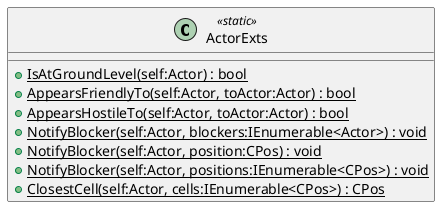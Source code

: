 @startuml
class ActorExts <<static>> {
    + {static} IsAtGroundLevel(self:Actor) : bool
    + {static} AppearsFriendlyTo(self:Actor, toActor:Actor) : bool
    + {static} AppearsHostileTo(self:Actor, toActor:Actor) : bool
    + {static} NotifyBlocker(self:Actor, blockers:IEnumerable<Actor>) : void
    + {static} NotifyBlocker(self:Actor, position:CPos) : void
    + {static} NotifyBlocker(self:Actor, positions:IEnumerable<CPos>) : void
    + {static} ClosestCell(self:Actor, cells:IEnumerable<CPos>) : CPos
}
@enduml
